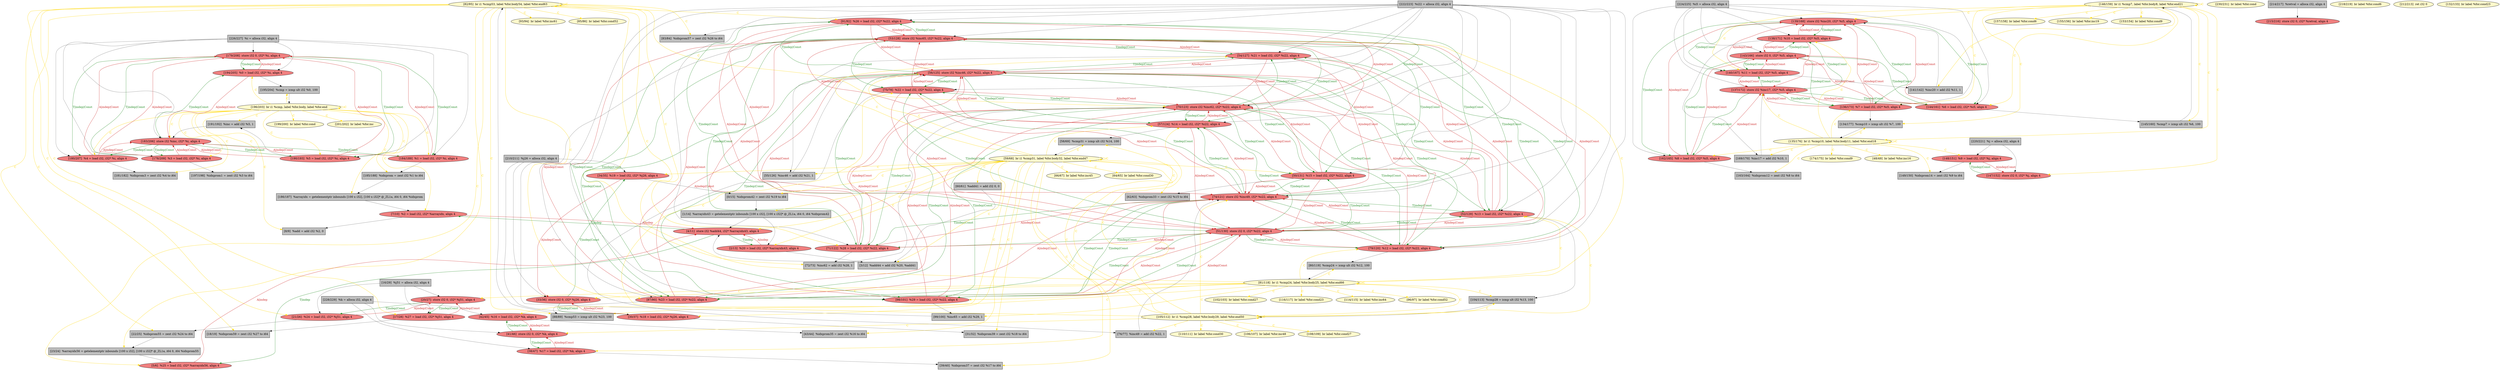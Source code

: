 
digraph G {


node227 [fillcolor=lightcoral,label="[179/208]  store i32 0, i32* %i, align 4",shape=ellipse,style=filled ]
node228 [fillcolor=lemonchiffon,label="[116/117]  br label %for.cond23",shape=ellipse,style=filled ]
node226 [fillcolor=lightcoral,label="[91/92]  %26 = load i32, i32* %i22, align 4",shape=ellipse,style=filled ]
node225 [fillcolor=lemonchiffon,label="[81/118]  br i1 %cmp24, label %for.body25, label %for.end66",shape=ellipse,style=filled ]
node223 [fillcolor=lemonchiffon,label="[196/203]  br i1 %cmp, label %for.body, label %for.end",shape=ellipse,style=filled ]
node222 [fillcolor=lightcoral,label="[87/90]  %23 = load i32, i32* %i22, align 4",shape=ellipse,style=filled ]
node221 [fillcolor=grey,label="[228/229]  %k = alloca i32, align 4",shape=rectangle,style=filled ]
node220 [fillcolor=grey,label="[226/227]  %i = alloca i32, align 4",shape=rectangle,style=filled ]
node218 [fillcolor=lemonchiffon,label="[146/159]  br i1 %cmp7, label %for.body8, label %for.end21",shape=ellipse,style=filled ]
node217 [fillcolor=grey,label="[191/192]  %inc = add i32 %5, 1",shape=rectangle,style=filled ]
node215 [fillcolor=lemonchiffon,label="[199/200]  br label %for.cond",shape=ellipse,style=filled ]
node229 [fillcolor=lemonchiffon,label="[230/231]  br label %for.cond",shape=ellipse,style=filled ]
node219 [fillcolor=lightcoral,label="[17/28]  %27 = load i32, i32* %j51, align 4",shape=ellipse,style=filled ]
node213 [fillcolor=lightcoral,label="[194/205]  %0 = load i32, i32* %i, align 4",shape=ellipse,style=filled ]
node211 [fillcolor=lightcoral,label="[143/166]  store i32 0, i32* %i5, align 4",shape=ellipse,style=filled ]
node209 [fillcolor=lightcoral,label="[79/120]  %12 = load i32, i32* %i22, align 4",shape=ellipse,style=filled ]
node208 [fillcolor=grey,label="[99/100]  %inc65 = add i32 %29, 1",shape=rectangle,style=filled ]
node206 [fillcolor=lightcoral,label="[183/206]  store i32 %inc, i32* %i, align 4",shape=ellipse,style=filled ]
node204 [fillcolor=lightcoral,label="[33/36]  store i32 0, i32* %j26, align 4",shape=ellipse,style=filled ]
node201 [fillcolor=lemonchiffon,label="[82/95]  br i1 %cmp53, label %for.body54, label %for.end63",shape=ellipse,style=filled ]
node200 [fillcolor=grey,label="[60/61]  %add41 = add i32 0, 0",shape=rectangle,style=filled ]
node198 [fillcolor=grey,label="[197/198]  %idxprom1 = zext i32 %3 to i64",shape=rectangle,style=filled ]
node197 [fillcolor=lightcoral,label="[139/168]  store i32 %inc20, i32* %i5, align 4",shape=ellipse,style=filled ]
node196 [fillcolor=lightcoral,label="[98/101]  %29 = load i32, i32* %i22, align 4",shape=ellipse,style=filled ]
node195 [fillcolor=grey,label="[186/187]  %arrayidx = getelementptr inbounds [100 x i32], [100 x i32]* @_ZL1a, i64 0, i64 %idxprom",shape=rectangle,style=filled ]
node194 [fillcolor=lightcoral,label="[7/10]  %2 = load i32, i32* %arrayidx, align 4",shape=ellipse,style=filled ]
node147 [fillcolor=lemonchiffon,label="[106/107]  br label %for.inc48",shape=ellipse,style=filled ]
node145 [fillcolor=grey,label="[149/150]  %idxprom14 = zext i32 %9 to i64",shape=rectangle,style=filled ]
node144 [fillcolor=lightcoral,label="[34/35]  %19 = load i32, i32* %j26, align 4",shape=ellipse,style=filled ]
node140 [fillcolor=lightcoral,label="[137/172]  store i32 %inc17, i32* %i5, align 4",shape=ellipse,style=filled ]
node137 [fillcolor=lemonchiffon,label="[157/158]  br label %for.cond6",shape=ellipse,style=filled ]
node135 [fillcolor=lightcoral,label="[178/209]  %3 = load i32, i32* %i, align 4",shape=ellipse,style=filled ]
node216 [fillcolor=lightcoral,label="[53/128]  store i32 %inc65, i32* %i22, align 4",shape=ellipse,style=filled ]
node163 [fillcolor=lightcoral,label="[41/46]  store i32 0, i32* %k, align 4",shape=ellipse,style=filled ]
node132 [fillcolor=lightcoral,label="[51/130]  store i32 0, i32* %i22, align 4",shape=ellipse,style=filled ]
node202 [fillcolor=grey,label="[76/77]  %inc49 = add i32 %22, 1",shape=rectangle,style=filled ]
node160 [fillcolor=lemonchiffon,label="[155/156]  br label %for.inc19",shape=ellipse,style=filled ]
node122 [fillcolor=grey,label="[104/113]  %cmp28 = icmp ult i32 %13, 100",shape=rectangle,style=filled ]
node151 [fillcolor=lightcoral,label="[42/45]  %16 = load i32, i32* %k, align 4",shape=ellipse,style=filled ]
node205 [fillcolor=grey,label="[222/223]  %i22 = alloca i32, align 4",shape=rectangle,style=filled ]
node156 [fillcolor=lemonchiffon,label="[114/115]  br label %for.inc64",shape=ellipse,style=filled ]
node207 [fillcolor=grey,label="[224/225]  %i5 = alloca i32, align 4",shape=rectangle,style=filled ]
node141 [fillcolor=lemonchiffon,label="[96/97]  br label %for.cond52",shape=ellipse,style=filled ]
node142 [fillcolor=grey,label="[169/170]  %inc17 = add i32 %10, 1",shape=rectangle,style=filled ]
node139 [fillcolor=lemonchiffon,label="[174/175]  br label %for.cond9",shape=ellipse,style=filled ]
node224 [fillcolor=grey,label="[141/142]  %inc20 = add i32 %11, 1",shape=rectangle,style=filled ]
node120 [fillcolor=lemonchiffon,label="[48/49]  br label %for.inc16",shape=ellipse,style=filled ]
node119 [fillcolor=lightcoral,label="[38/47]  %17 = load i32, i32* %k, align 4",shape=ellipse,style=filled ]
node210 [fillcolor=lemonchiffon,label="[66/67]  br label %for.inc45",shape=ellipse,style=filled ]
node121 [fillcolor=lightcoral,label="[50/131]  %15 = load i32, i32* %i22, align 4",shape=ellipse,style=filled ]
node173 [fillcolor=lightcoral,label="[5/6]  %25 = load i32, i32* %arrayidx56, align 4",shape=ellipse,style=filled ]
node231 [fillcolor=grey,label="[62/63]  %idxprom33 = zext i32 %15 to i64",shape=rectangle,style=filled ]
node138 [fillcolor=grey,label="[210/211]  %j26 = alloca i32, align 4",shape=rectangle,style=filled ]
node155 [fillcolor=grey,label="[214/217]  %retval = alloca i32, align 4",shape=rectangle,style=filled ]
node185 [fillcolor=lightcoral,label="[74/121]  store i32 %inc49, i32* %i22, align 4",shape=ellipse,style=filled ]
node133 [fillcolor=grey,label="[8/9]  %add = add i32 %2, 0",shape=rectangle,style=filled ]
node158 [fillcolor=lemonchiffon,label="[218/219]  br label %for.cond6",shape=ellipse,style=filled ]
node186 [fillcolor=lightcoral,label="[21/26]  %24 = load i32, i32* %j51, align 4",shape=ellipse,style=filled ]
node172 [fillcolor=grey,label="[181/182]  %idxprom3 = zext i32 %4 to i64",shape=rectangle,style=filled ]
node150 [fillcolor=lemonchiffon,label="[212/213]  ret i32 0",shape=ellipse,style=filled ]
node116 [fillcolor=grey,label="[0/15]  %idxprom42 = zext i32 %19 to i64",shape=rectangle,style=filled ]
node168 [fillcolor=grey,label="[145/160]  %cmp7 = icmp ult i32 %6, 100",shape=rectangle,style=filled ]
node148 [fillcolor=grey,label="[163/164]  %idxprom12 = zext i32 %8 to i64",shape=rectangle,style=filled ]
node199 [fillcolor=lemonchiffon,label="[93/94]  br label %for.inc61",shape=ellipse,style=filled ]
node162 [fillcolor=grey,label="[43/44]  %idxprom35 = zext i32 %16 to i64",shape=rectangle,style=filled ]
node143 [fillcolor=lightcoral,label="[138/171]  %10 = load i32, i32* %i5, align 4",shape=ellipse,style=filled ]
node136 [fillcolor=lightcoral,label="[71/122]  %28 = load i32, i32* %i22, align 4",shape=ellipse,style=filled ]
node184 [fillcolor=grey,label="[23/24]  %arrayidx56 = getelementptr inbounds [100 x i32], [100 x i32]* @_ZL1a, i64 0, i64 %idxprom55",shape=rectangle,style=filled ]
node191 [fillcolor=lemonchiffon,label="[64/65]  br label %for.cond30",shape=ellipse,style=filled ]
node193 [fillcolor=grey,label="[55/126]  %inc46 = add i32 %21, 1",shape=rectangle,style=filled ]
node161 [fillcolor=lemonchiffon,label="[85/86]  br label %for.cond52",shape=ellipse,style=filled ]
node230 [fillcolor=lightcoral,label="[162/165]  %8 = load i32, i32* %i5, align 4",shape=ellipse,style=filled ]
node125 [fillcolor=grey,label="[39/40]  %idxprom37 = zext i32 %17 to i64",shape=rectangle,style=filled ]
node126 [fillcolor=lemonchiffon,label="[105/112]  br i1 %cmp28, label %for.body29, label %for.end50",shape=ellipse,style=filled ]
node182 [fillcolor=lightcoral,label="[215/216]  store i32 0, i32* %retval, align 4",shape=ellipse,style=filled ]
node149 [fillcolor=lemonchiffon,label="[135/176]  br i1 %cmp10, label %for.body11, label %for.end18",shape=ellipse,style=filled ]
node131 [fillcolor=grey,label="[58/69]  %cmp31 = icmp ult i32 %14, 100",shape=rectangle,style=filled ]
node127 [fillcolor=lightcoral,label="[52/129]  %13 = load i32, i32* %i22, align 4",shape=ellipse,style=filled ]
node212 [fillcolor=grey,label="[195/204]  %cmp = icmp ult i32 %0, 100",shape=rectangle,style=filled ]
node166 [fillcolor=lightcoral,label="[144/161]  %6 = load i32, i32* %i5, align 4",shape=ellipse,style=filled ]
node192 [fillcolor=lemonchiffon,label="[153/154]  br label %for.cond9",shape=ellipse,style=filled ]
node128 [fillcolor=lemonchiffon,label="[102/103]  br label %for.cond27",shape=ellipse,style=filled ]
node167 [fillcolor=lightcoral,label="[180/207]  %4 = load i32, i32* %i, align 4",shape=ellipse,style=filled ]
node178 [fillcolor=lightcoral,label="[136/173]  %7 = load i32, i32* %i5, align 4",shape=ellipse,style=filled ]
node152 [fillcolor=grey,label="[185/188]  %idxprom = zext i32 %1 to i64",shape=rectangle,style=filled ]
node123 [fillcolor=lightcoral,label="[57/124]  %14 = load i32, i32* %i22, align 4",shape=ellipse,style=filled ]
node153 [fillcolor=lightcoral,label="[4/11]  store i32 %add44, i32* %arrayidx43, align 4",shape=ellipse,style=filled ]
node117 [fillcolor=grey,label="[16/29]  %j51 = alloca i32, align 4",shape=rectangle,style=filled ]
node154 [fillcolor=lemonchiffon,label="[201/202]  br label %for.inc",shape=ellipse,style=filled ]
node157 [fillcolor=lightcoral,label="[2/13]  %20 = load i32, i32* %arrayidx43, align 4",shape=ellipse,style=filled ]
node214 [fillcolor=lemonchiffon,label="[59/68]  br i1 %cmp31, label %for.body32, label %for.end47",shape=ellipse,style=filled ]
node159 [fillcolor=grey,label="[72/73]  %inc62 = add i32 %28, 1",shape=rectangle,style=filled ]
node146 [fillcolor=grey,label="[31/32]  %idxprom39 = zext i32 %18 to i64",shape=rectangle,style=filled ]
node129 [fillcolor=lemonchiffon,label="[132/133]  br label %for.cond23",shape=ellipse,style=filled ]
node190 [fillcolor=lemonchiffon,label="[108/109]  br label %for.cond27",shape=ellipse,style=filled ]
node164 [fillcolor=lightcoral,label="[75/78]  %22 = load i32, i32* %i22, align 4",shape=ellipse,style=filled ]
node176 [fillcolor=lightcoral,label="[190/193]  %5 = load i32, i32* %i, align 4",shape=ellipse,style=filled ]
node174 [fillcolor=lightcoral,label="[70/123]  store i32 %inc62, i32* %i22, align 4",shape=ellipse,style=filled ]
node188 [fillcolor=lightcoral,label="[184/189]  %1 = load i32, i32* %i, align 4",shape=ellipse,style=filled ]
node165 [fillcolor=grey,label="[83/84]  %idxprom57 = zext i32 %26 to i64",shape=rectangle,style=filled ]
node203 [fillcolor=grey,label="[220/221]  %j = alloca i32, align 4",shape=rectangle,style=filled ]
node169 [fillcolor=grey,label="[3/12]  %add44 = add i32 %20, %add41",shape=rectangle,style=filled ]
node130 [fillcolor=grey,label="[134/177]  %cmp10 = icmp ult i32 %7, 100",shape=rectangle,style=filled ]
node170 [fillcolor=lightcoral,label="[148/151]  %9 = load i32, i32* %j, align 4",shape=ellipse,style=filled ]
node171 [fillcolor=grey,label="[88/89]  %cmp53 = icmp ult i32 %23, 100",shape=rectangle,style=filled ]
node175 [fillcolor=grey,label="[18/19]  %idxprom59 = zext i32 %27 to i64",shape=rectangle,style=filled ]
node134 [fillcolor=lemonchiffon,label="[110/111]  br label %for.cond30",shape=ellipse,style=filled ]
node179 [fillcolor=lightcoral,label="[20/27]  store i32 0, i32* %j51, align 4",shape=ellipse,style=filled ]
node180 [fillcolor=lightcoral,label="[147/152]  store i32 0, i32* %j, align 4",shape=ellipse,style=filled ]
node181 [fillcolor=lightcoral,label="[56/125]  store i32 %inc46, i32* %i22, align 4",shape=ellipse,style=filled ]
node183 [fillcolor=lightcoral,label="[140/167]  %11 = load i32, i32* %i5, align 4",shape=ellipse,style=filled ]
node118 [fillcolor=lightcoral,label="[30/37]  %18 = load i32, i32* %j26, align 4",shape=ellipse,style=filled ]
node177 [fillcolor=grey,label="[1/14]  %arrayidx43 = getelementptr inbounds [100 x i32], [100 x i32]* @_ZL1a, i64 0, i64 %idxprom42",shape=rectangle,style=filled ]
node187 [fillcolor=lightcoral,label="[54/127]  %21 = load i32, i32* %i22, align 4",shape=ellipse,style=filled ]
node124 [fillcolor=grey,label="[80/119]  %cmp24 = icmp ult i32 %12, 100",shape=rectangle,style=filled ]
node189 [fillcolor=grey,label="[22/25]  %idxprom55 = zext i32 %24 to i64",shape=rectangle,style=filled ]

node138->node144 [style=solid,color=black,label="",penwidth=0.5,fontcolor=black ]
node149->node230 [style=solid,color=gold,label="C",penwidth=1.0,fontcolor=gold ]
node225->node201 [style=solid,color=gold,label="C",penwidth=1.0,fontcolor=gold ]
node225->node171 [style=solid,color=gold,label="C",penwidth=1.0,fontcolor=gold ]
node225->node222 [style=solid,color=gold,label="C",penwidth=1.0,fontcolor=gold ]
node149->node149 [style=solid,color=gold,label="C",penwidth=1.0,fontcolor=gold ]
node149->node139 [style=solid,color=gold,label="C",penwidth=1.0,fontcolor=gold ]
node121->node231 [style=solid,color=black,label="",penwidth=0.5,fontcolor=black ]
node149->node140 [style=solid,color=gold,label="C",penwidth=1.0,fontcolor=gold ]
node225->node126 [style=solid,color=gold,label="C",penwidth=1.0,fontcolor=gold ]
node126->node185 [style=solid,color=gold,label="C",penwidth=1.0,fontcolor=gold ]
node201->node199 [style=solid,color=gold,label="C",penwidth=1.0,fontcolor=gold ]
node201->node175 [style=solid,color=gold,label="C",penwidth=1.0,fontcolor=gold ]
node223->node217 [style=solid,color=gold,label="C",penwidth=1.0,fontcolor=gold ]
node126->node147 [style=solid,color=gold,label="C",penwidth=1.0,fontcolor=gold ]
node126->node202 [style=solid,color=gold,label="C",penwidth=1.0,fontcolor=gold ]
node201->node184 [style=solid,color=gold,label="C",penwidth=1.0,fontcolor=gold ]
node225->node209 [style=solid,color=gold,label="C",penwidth=1.0,fontcolor=gold ]
node207->node230 [style=solid,color=black,label="",penwidth=0.5,fontcolor=black ]
node201->node189 [style=solid,color=gold,label="C",penwidth=1.0,fontcolor=gold ]
node225->node179 [style=solid,color=gold,label="C",penwidth=1.0,fontcolor=gold ]
node185->node164 [style=solid,color=forestgreen,label="T|indep|Const",penwidth=1.0,fontcolor=forestgreen ]
node127->node181 [style=solid,color=firebrick3,label="A|indep|Const",penwidth=1.0,fontcolor=firebrick3 ]
node223->node198 [style=solid,color=gold,label="C",penwidth=1.0,fontcolor=gold ]
node230->node211 [style=solid,color=firebrick3,label="A|indep|Const",penwidth=1.0,fontcolor=firebrick3 ]
node225->node127 [style=solid,color=gold,label="C",penwidth=1.0,fontcolor=gold ]
node223->node135 [style=solid,color=gold,label="C",penwidth=1.0,fontcolor=gold ]
node201->node219 [style=solid,color=gold,label="C",penwidth=1.0,fontcolor=gold ]
node196->node185 [style=solid,color=firebrick3,label="A|indep|Const",penwidth=1.0,fontcolor=firebrick3 ]
node136->node159 [style=solid,color=black,label="",penwidth=0.5,fontcolor=black ]
node223->node176 [style=solid,color=gold,label="C",penwidth=1.0,fontcolor=gold ]
node225->node225 [style=solid,color=gold,label="C",penwidth=1.0,fontcolor=gold ]
node174->node121 [style=solid,color=forestgreen,label="T|indep|Const",penwidth=1.0,fontcolor=forestgreen ]
node205->node187 [style=solid,color=black,label="",penwidth=0.5,fontcolor=black ]
node143->node197 [style=solid,color=firebrick3,label="A|indep|Const",penwidth=1.0,fontcolor=firebrick3 ]
node126->node163 [style=solid,color=gold,label="C",penwidth=1.0,fontcolor=gold ]
node226->node216 [style=solid,color=firebrick3,label="A|indep|Const",penwidth=1.0,fontcolor=firebrick3 ]
node131->node214 [style=solid,color=black,label="",penwidth=0.5,fontcolor=black ]
node140->node166 [style=solid,color=forestgreen,label="T|indep|Const",penwidth=1.0,fontcolor=forestgreen ]
node157->node169 [style=solid,color=black,label="",penwidth=0.5,fontcolor=black ]
node135->node206 [style=solid,color=firebrick3,label="A|indep|Const",penwidth=1.0,fontcolor=firebrick3 ]
node224->node197 [style=solid,color=black,label="",penwidth=0.5,fontcolor=black ]
node149->node143 [style=solid,color=gold,label="C",penwidth=1.0,fontcolor=gold ]
node187->node174 [style=solid,color=firebrick3,label="A|indep|Const",penwidth=1.0,fontcolor=firebrick3 ]
node116->node177 [style=solid,color=black,label="",penwidth=0.5,fontcolor=black ]
node166->node211 [style=solid,color=firebrick3,label="A|indep|Const",penwidth=1.0,fontcolor=firebrick3 ]
node220->node206 [style=solid,color=black,label="",penwidth=0.5,fontcolor=black ]
node132->node226 [style=solid,color=forestgreen,label="T|indep|Const",penwidth=1.0,fontcolor=forestgreen ]
node153->node157 [style=solid,color=forestgreen,label="T|indep",penwidth=1.0,fontcolor=forestgreen ]
node203->node180 [style=solid,color=black,label="",penwidth=0.5,fontcolor=black ]
node227->node213 [style=solid,color=forestgreen,label="T|indep|Const",penwidth=1.0,fontcolor=forestgreen ]
node205->node121 [style=solid,color=black,label="",penwidth=0.5,fontcolor=black ]
node220->node135 [style=solid,color=black,label="",penwidth=0.5,fontcolor=black ]
node132->node209 [style=solid,color=forestgreen,label="T|indep|Const",penwidth=1.0,fontcolor=forestgreen ]
node138->node204 [style=solid,color=black,label="",penwidth=0.5,fontcolor=black ]
node123->node131 [style=solid,color=black,label="",penwidth=0.5,fontcolor=black ]
node216->node127 [style=solid,color=forestgreen,label="T|indep|Const",penwidth=1.0,fontcolor=forestgreen ]
node181->node127 [style=solid,color=forestgreen,label="T|indep|Const",penwidth=1.0,fontcolor=forestgreen ]
node149->node148 [style=solid,color=gold,label="C",penwidth=1.0,fontcolor=gold ]
node171->node201 [style=solid,color=black,label="",penwidth=0.5,fontcolor=black ]
node214->node231 [style=solid,color=gold,label="C",penwidth=1.0,fontcolor=gold ]
node176->node227 [style=solid,color=firebrick3,label="A|indep|Const",penwidth=1.0,fontcolor=firebrick3 ]
node227->node135 [style=solid,color=forestgreen,label="T|indep|Const",penwidth=1.0,fontcolor=forestgreen ]
node143->node142 [style=solid,color=black,label="",penwidth=0.5,fontcolor=black ]
node185->node222 [style=solid,color=forestgreen,label="T|indep|Const",penwidth=1.0,fontcolor=forestgreen ]
node202->node185 [style=solid,color=black,label="",penwidth=0.5,fontcolor=black ]
node205->node164 [style=solid,color=black,label="",penwidth=0.5,fontcolor=black ]
node230->node148 [style=solid,color=black,label="",penwidth=0.5,fontcolor=black ]
node185->node226 [style=solid,color=forestgreen,label="T|indep|Const",penwidth=1.0,fontcolor=forestgreen ]
node142->node140 [style=solid,color=black,label="",penwidth=0.5,fontcolor=black ]
node206->node176 [style=solid,color=forestgreen,label="T|indep|Const",penwidth=1.0,fontcolor=forestgreen ]
node220->node167 [style=solid,color=black,label="",penwidth=0.5,fontcolor=black ]
node127->node174 [style=solid,color=firebrick3,label="A|indep|Const",penwidth=1.0,fontcolor=firebrick3 ]
node211->node143 [style=solid,color=forestgreen,label="T|indep|Const",penwidth=1.0,fontcolor=forestgreen ]
node201->node222 [style=solid,color=gold,label="C",penwidth=1.0,fontcolor=gold ]
node164->node181 [style=solid,color=firebrick3,label="A|indep|Const",penwidth=1.0,fontcolor=firebrick3 ]
node197->node143 [style=solid,color=forestgreen,label="T|indep|Const",penwidth=1.0,fontcolor=forestgreen ]
node205->node216 [style=solid,color=black,label="",penwidth=0.5,fontcolor=black ]
node223->node172 [style=solid,color=gold,label="C",penwidth=1.0,fontcolor=gold ]
node214->node131 [style=solid,color=gold,label="C",penwidth=1.0,fontcolor=gold ]
node140->node143 [style=solid,color=forestgreen,label="T|indep|Const",penwidth=1.0,fontcolor=forestgreen ]
node159->node174 [style=solid,color=black,label="",penwidth=0.5,fontcolor=black ]
node177->node157 [style=solid,color=black,label="",penwidth=0.5,fontcolor=black ]
node223->node188 [style=solid,color=gold,label="C",penwidth=1.0,fontcolor=gold ]
node117->node179 [style=solid,color=black,label="",penwidth=0.5,fontcolor=black ]
node181->node226 [style=solid,color=forestgreen,label="T|indep|Const",penwidth=1.0,fontcolor=forestgreen ]
node201->node171 [style=solid,color=gold,label="C",penwidth=1.0,fontcolor=gold ]
node205->node127 [style=solid,color=black,label="",penwidth=0.5,fontcolor=black ]
node151->node162 [style=solid,color=black,label="",penwidth=0.5,fontcolor=black ]
node214->node116 [style=solid,color=gold,label="C",penwidth=1.0,fontcolor=gold ]
node225->node124 [style=solid,color=gold,label="C",penwidth=1.0,fontcolor=gold ]
node223->node206 [style=solid,color=gold,label="C",penwidth=1.0,fontcolor=gold ]
node209->node124 [style=solid,color=black,label="",penwidth=0.5,fontcolor=black ]
node216->node164 [style=solid,color=forestgreen,label="T|indep|Const",penwidth=1.0,fontcolor=forestgreen ]
node216->node196 [style=solid,color=forestgreen,label="T|indep|Const",penwidth=1.0,fontcolor=forestgreen ]
node225->node216 [style=solid,color=gold,label="C",penwidth=1.0,fontcolor=gold ]
node201->node165 [style=solid,color=gold,label="C",penwidth=1.0,fontcolor=gold ]
node163->node151 [style=solid,color=forestgreen,label="T|indep|Const",penwidth=1.0,fontcolor=forestgreen ]
node149->node142 [style=solid,color=gold,label="C",penwidth=1.0,fontcolor=gold ]
node183->node224 [style=solid,color=black,label="",penwidth=0.5,fontcolor=black ]
node214->node200 [style=solid,color=gold,label="C",penwidth=1.0,fontcolor=gold ]
node225->node122 [style=solid,color=gold,label="C",penwidth=1.0,fontcolor=gold ]
node201->node136 [style=solid,color=gold,label="C",penwidth=1.0,fontcolor=gold ]
node227->node167 [style=solid,color=forestgreen,label="T|indep|Const",penwidth=1.0,fontcolor=forestgreen ]
node225->node208 [style=solid,color=gold,label="C",penwidth=1.0,fontcolor=gold ]
node136->node174 [style=solid,color=firebrick3,label="A|indep|Const",penwidth=1.0,fontcolor=firebrick3 ]
node136->node216 [style=solid,color=firebrick3,label="A|indep|Const",penwidth=1.0,fontcolor=firebrick3 ]
node205->node185 [style=solid,color=black,label="",penwidth=0.5,fontcolor=black ]
node174->node209 [style=solid,color=forestgreen,label="T|indep|Const",penwidth=1.0,fontcolor=forestgreen ]
node132->node136 [style=solid,color=forestgreen,label="T|indep|Const",penwidth=1.0,fontcolor=forestgreen ]
node197->node178 [style=solid,color=forestgreen,label="T|indep|Const",penwidth=1.0,fontcolor=forestgreen ]
node209->node132 [style=solid,color=firebrick3,label="A|indep|Const",penwidth=1.0,fontcolor=firebrick3 ]
node218->node197 [style=solid,color=gold,label="C",penwidth=1.0,fontcolor=gold ]
node123->node185 [style=solid,color=firebrick3,label="A|indep|Const",penwidth=1.0,fontcolor=firebrick3 ]
node196->node216 [style=solid,color=firebrick3,label="A|indep|Const",penwidth=1.0,fontcolor=firebrick3 ]
node140->node183 [style=solid,color=forestgreen,label="T|indep|Const",penwidth=1.0,fontcolor=forestgreen ]
node218->node183 [style=solid,color=gold,label="C",penwidth=1.0,fontcolor=gold ]
node216->node222 [style=solid,color=forestgreen,label="T|indep|Const",penwidth=1.0,fontcolor=forestgreen ]
node130->node149 [style=solid,color=black,label="",penwidth=0.5,fontcolor=black ]
node178->node197 [style=solid,color=firebrick3,label="A|indep|Const",penwidth=1.0,fontcolor=firebrick3 ]
node185->node121 [style=solid,color=forestgreen,label="T|indep|Const",penwidth=1.0,fontcolor=forestgreen ]
node118->node146 [style=solid,color=black,label="",penwidth=0.5,fontcolor=black ]
node216->node136 [style=solid,color=forestgreen,label="T|indep|Const",penwidth=1.0,fontcolor=forestgreen ]
node218->node224 [style=solid,color=gold,label="C",penwidth=1.0,fontcolor=gold ]
node166->node140 [style=solid,color=firebrick3,label="A|indep|Const",penwidth=1.0,fontcolor=firebrick3 ]
node126->node214 [style=solid,color=gold,label="C",penwidth=1.0,fontcolor=gold ]
node201->node173 [style=solid,color=gold,label="C",penwidth=1.0,fontcolor=gold ]
node220->node176 [style=solid,color=black,label="",penwidth=0.5,fontcolor=black ]
node206->node167 [style=solid,color=forestgreen,label="T|indep|Const",penwidth=1.0,fontcolor=forestgreen ]
node225->node128 [style=solid,color=gold,label="C",penwidth=1.0,fontcolor=gold ]
node181->node164 [style=solid,color=forestgreen,label="T|indep|Const",penwidth=1.0,fontcolor=forestgreen ]
node178->node211 [style=solid,color=firebrick3,label="A|indep|Const",penwidth=1.0,fontcolor=firebrick3 ]
node164->node202 [style=solid,color=black,label="",penwidth=0.5,fontcolor=black ]
node178->node140 [style=solid,color=firebrick3,label="A|indep|Const",penwidth=1.0,fontcolor=firebrick3 ]
node196->node132 [style=solid,color=firebrick3,label="A|indep|Const",penwidth=1.0,fontcolor=firebrick3 ]
node177->node153 [style=solid,color=black,label="",penwidth=0.5,fontcolor=black ]
node214->node119 [style=solid,color=gold,label="C",penwidth=1.0,fontcolor=gold ]
node152->node195 [style=solid,color=black,label="",penwidth=0.5,fontcolor=black ]
node214->node146 [style=solid,color=gold,label="C",penwidth=1.0,fontcolor=gold ]
node185->node136 [style=solid,color=forestgreen,label="T|indep|Const",penwidth=1.0,fontcolor=forestgreen ]
node208->node216 [style=solid,color=black,label="",penwidth=0.5,fontcolor=black ]
node132->node222 [style=solid,color=forestgreen,label="T|indep|Const",penwidth=1.0,fontcolor=forestgreen ]
node223->node223 [style=solid,color=gold,label="C",penwidth=1.0,fontcolor=gold ]
node197->node230 [style=solid,color=forestgreen,label="T|indep|Const",penwidth=1.0,fontcolor=forestgreen ]
node216->node209 [style=solid,color=forestgreen,label="T|indep|Const",penwidth=1.0,fontcolor=forestgreen ]
node126->node134 [style=solid,color=gold,label="C",penwidth=1.0,fontcolor=gold ]
node203->node170 [style=solid,color=black,label="",penwidth=0.5,fontcolor=black ]
node124->node225 [style=solid,color=black,label="",penwidth=0.5,fontcolor=black ]
node206->node213 [style=solid,color=forestgreen,label="T|indep|Const",penwidth=1.0,fontcolor=forestgreen ]
node132->node127 [style=solid,color=forestgreen,label="T|indep|Const",penwidth=1.0,fontcolor=forestgreen ]
node214->node169 [style=solid,color=gold,label="C",penwidth=1.0,fontcolor=gold ]
node127->node216 [style=solid,color=firebrick3,label="A|indep|Const",penwidth=1.0,fontcolor=firebrick3 ]
node181->node196 [style=solid,color=forestgreen,label="T|indep|Const",penwidth=1.0,fontcolor=forestgreen ]
node201->node226 [style=solid,color=gold,label="C",penwidth=1.0,fontcolor=gold ]
node181->node187 [style=solid,color=forestgreen,label="T|indep|Const",penwidth=1.0,fontcolor=forestgreen ]
node126->node190 [style=solid,color=gold,label="C",penwidth=1.0,fontcolor=gold ]
node211->node178 [style=solid,color=forestgreen,label="T|indep|Const",penwidth=1.0,fontcolor=forestgreen ]
node214->node118 [style=solid,color=gold,label="C",penwidth=1.0,fontcolor=gold ]
node181->node222 [style=solid,color=forestgreen,label="T|indep|Const",penwidth=1.0,fontcolor=forestgreen ]
node179->node186 [style=solid,color=forestgreen,label="T|indep|Const",penwidth=1.0,fontcolor=forestgreen ]
node218->node178 [style=solid,color=gold,label="C",penwidth=1.0,fontcolor=gold ]
node222->node185 [style=solid,color=firebrick3,label="A|indep|Const",penwidth=1.0,fontcolor=firebrick3 ]
node126->node123 [style=solid,color=gold,label="C",penwidth=1.0,fontcolor=gold ]
node223->node194 [style=solid,color=gold,label="C",penwidth=1.0,fontcolor=gold ]
node223->node154 [style=solid,color=gold,label="C",penwidth=1.0,fontcolor=gold ]
node214->node210 [style=solid,color=gold,label="C",penwidth=1.0,fontcolor=gold ]
node184->node173 [style=solid,color=black,label="",penwidth=0.5,fontcolor=black ]
node140->node178 [style=solid,color=forestgreen,label="T|indep|Const",penwidth=1.0,fontcolor=forestgreen ]
node189->node184 [style=solid,color=black,label="",penwidth=0.5,fontcolor=black ]
node132->node196 [style=solid,color=forestgreen,label="T|indep|Const",penwidth=1.0,fontcolor=forestgreen ]
node214->node187 [style=solid,color=gold,label="C",penwidth=1.0,fontcolor=gold ]
node214->node121 [style=solid,color=gold,label="C",penwidth=1.0,fontcolor=gold ]
node226->node181 [style=solid,color=firebrick3,label="A|indep|Const",penwidth=1.0,fontcolor=firebrick3 ]
node188->node227 [style=solid,color=firebrick3,label="A|indep|Const",penwidth=1.0,fontcolor=firebrick3 ]
node170->node180 [style=solid,color=firebrick3,label="A|indep|Const",penwidth=1.0,fontcolor=firebrick3 ]
node214->node162 [style=solid,color=gold,label="C",penwidth=1.0,fontcolor=gold ]
node174->node196 [style=solid,color=forestgreen,label="T|indep|Const",penwidth=1.0,fontcolor=forestgreen ]
node206->node188 [style=solid,color=forestgreen,label="T|indep|Const",penwidth=1.0,fontcolor=forestgreen ]
node121->node181 [style=solid,color=firebrick3,label="A|indep|Const",penwidth=1.0,fontcolor=firebrick3 ]
node167->node206 [style=solid,color=firebrick3,label="A|indep|Const",penwidth=1.0,fontcolor=firebrick3 ]
node117->node186 [style=solid,color=black,label="",penwidth=0.5,fontcolor=black ]
node201->node161 [style=solid,color=gold,label="C",penwidth=1.0,fontcolor=gold ]
node197->node183 [style=solid,color=forestgreen,label="T|indep|Const",penwidth=1.0,fontcolor=forestgreen ]
node218->node168 [style=solid,color=gold,label="C",penwidth=1.0,fontcolor=gold ]
node136->node132 [style=solid,color=firebrick3,label="A|indep|Const",penwidth=1.0,fontcolor=firebrick3 ]
node164->node132 [style=solid,color=firebrick3,label="A|indep|Const",penwidth=1.0,fontcolor=firebrick3 ]
node118->node204 [style=solid,color=firebrick3,label="A|indep|Const",penwidth=1.0,fontcolor=firebrick3 ]
node230->node197 [style=solid,color=firebrick3,label="A|indep|Const",penwidth=1.0,fontcolor=firebrick3 ]
node166->node168 [style=solid,color=black,label="",penwidth=0.5,fontcolor=black ]
node195->node194 [style=solid,color=black,label="",penwidth=0.5,fontcolor=black ]
node132->node164 [style=solid,color=forestgreen,label="T|indep|Const",penwidth=1.0,fontcolor=forestgreen ]
node126->node131 [style=solid,color=gold,label="C",penwidth=1.0,fontcolor=gold ]
node211->node166 [style=solid,color=forestgreen,label="T|indep|Const",penwidth=1.0,fontcolor=forestgreen ]
node183->node197 [style=solid,color=firebrick3,label="A|indep|Const",penwidth=1.0,fontcolor=firebrick3 ]
node209->node216 [style=solid,color=firebrick3,label="A|indep|Const",penwidth=1.0,fontcolor=firebrick3 ]
node187->node132 [style=solid,color=firebrick3,label="A|indep|Const",penwidth=1.0,fontcolor=firebrick3 ]
node200->node169 [style=solid,color=black,label="",penwidth=0.5,fontcolor=black ]
node185->node209 [style=solid,color=forestgreen,label="T|indep|Const",penwidth=1.0,fontcolor=forestgreen ]
node167->node227 [style=solid,color=firebrick3,label="A|indep|Const",penwidth=1.0,fontcolor=firebrick3 ]
node214->node151 [style=solid,color=gold,label="C",penwidth=1.0,fontcolor=gold ]
node222->node171 [style=solid,color=black,label="",penwidth=0.5,fontcolor=black ]
node214->node193 [style=solid,color=gold,label="C",penwidth=1.0,fontcolor=gold ]
node173->node153 [style=solid,color=firebrick3,label="A|indep",penwidth=1.0,fontcolor=firebrick3 ]
node169->node153 [style=solid,color=black,label="",penwidth=0.5,fontcolor=black ]
node127->node132 [style=solid,color=firebrick3,label="A|indep|Const",penwidth=1.0,fontcolor=firebrick3 ]
node222->node132 [style=solid,color=firebrick3,label="A|indep|Const",penwidth=1.0,fontcolor=firebrick3 ]
node201->node186 [style=solid,color=gold,label="C",penwidth=1.0,fontcolor=gold ]
node135->node227 [style=solid,color=firebrick3,label="A|indep|Const",penwidth=1.0,fontcolor=firebrick3 ]
node126->node127 [style=solid,color=gold,label="C",penwidth=1.0,fontcolor=gold ]
node209->node181 [style=solid,color=firebrick3,label="A|indep|Const",penwidth=1.0,fontcolor=firebrick3 ]
node209->node174 [style=solid,color=firebrick3,label="A|indep|Const",penwidth=1.0,fontcolor=firebrick3 ]
node214->node157 [style=solid,color=gold,label="C",penwidth=1.0,fontcolor=gold ]
node122->node126 [style=solid,color=black,label="",penwidth=0.5,fontcolor=black ]
node225->node204 [style=solid,color=gold,label="C",penwidth=1.0,fontcolor=gold ]
node225->node156 [style=solid,color=gold,label="C",penwidth=1.0,fontcolor=gold ]
node205->node136 [style=solid,color=black,label="",penwidth=0.5,fontcolor=black ]
node186->node179 [style=solid,color=firebrick3,label="A|indep|Const",penwidth=1.0,fontcolor=firebrick3 ]
node197->node166 [style=solid,color=forestgreen,label="T|indep|Const",penwidth=1.0,fontcolor=forestgreen ]
node123->node174 [style=solid,color=firebrick3,label="A|indep|Const",penwidth=1.0,fontcolor=firebrick3 ]
node126->node122 [style=solid,color=gold,label="C",penwidth=1.0,fontcolor=gold ]
node213->node206 [style=solid,color=firebrick3,label="A|indep|Const",penwidth=1.0,fontcolor=firebrick3 ]
node174->node127 [style=solid,color=forestgreen,label="T|indep|Const",penwidth=1.0,fontcolor=forestgreen ]
node149->node130 [style=solid,color=gold,label="C",penwidth=1.0,fontcolor=gold ]
node187->node185 [style=solid,color=firebrick3,label="A|indep|Const",penwidth=1.0,fontcolor=firebrick3 ]
node218->node149 [style=solid,color=gold,label="C",penwidth=1.0,fontcolor=gold ]
node209->node185 [style=solid,color=firebrick3,label="A|indep|Const",penwidth=1.0,fontcolor=firebrick3 ]
node214->node144 [style=solid,color=gold,label="C",penwidth=1.0,fontcolor=gold ]
node155->node182 [style=solid,color=black,label="",penwidth=0.5,fontcolor=black ]
node153->node194 [style=solid,color=forestgreen,label="T|indep",penwidth=1.0,fontcolor=forestgreen ]
node207->node183 [style=solid,color=black,label="",penwidth=0.5,fontcolor=black ]
node153->node173 [style=solid,color=forestgreen,label="T|indep",penwidth=1.0,fontcolor=forestgreen ]
node194->node133 [style=solid,color=black,label="",penwidth=0.5,fontcolor=black ]
node168->node218 [style=solid,color=black,label="",penwidth=0.5,fontcolor=black ]
node187->node181 [style=solid,color=firebrick3,label="A|indep|Const",penwidth=1.0,fontcolor=firebrick3 ]
node226->node132 [style=solid,color=firebrick3,label="A|indep|Const",penwidth=1.0,fontcolor=firebrick3 ]
node174->node136 [style=solid,color=forestgreen,label="T|indep|Const",penwidth=1.0,fontcolor=forestgreen ]
node225->node228 [style=solid,color=gold,label="C",penwidth=1.0,fontcolor=gold ]
node135->node198 [style=solid,color=black,label="",penwidth=0.5,fontcolor=black ]
node226->node174 [style=solid,color=firebrick3,label="A|indep|Const",penwidth=1.0,fontcolor=firebrick3 ]
node218->node180 [style=solid,color=gold,label="C",penwidth=1.0,fontcolor=gold ]
node121->node174 [style=solid,color=firebrick3,label="A|indep|Const",penwidth=1.0,fontcolor=firebrick3 ]
node214->node153 [style=solid,color=gold,label="C",penwidth=1.0,fontcolor=gold ]
node132->node187 [style=solid,color=forestgreen,label="T|indep|Const",penwidth=1.0,fontcolor=forestgreen ]
node205->node132 [style=solid,color=black,label="",penwidth=0.5,fontcolor=black ]
node123->node132 [style=solid,color=firebrick3,label="A|indep|Const",penwidth=1.0,fontcolor=firebrick3 ]
node223->node133 [style=solid,color=gold,label="C",penwidth=1.0,fontcolor=gold ]
node201->node174 [style=solid,color=gold,label="C",penwidth=1.0,fontcolor=gold ]
node126->node126 [style=solid,color=gold,label="C",penwidth=1.0,fontcolor=gold ]
node216->node123 [style=solid,color=forestgreen,label="T|indep|Const",penwidth=1.0,fontcolor=forestgreen ]
node217->node206 [style=solid,color=black,label="",penwidth=0.5,fontcolor=black ]
node144->node116 [style=solid,color=black,label="",penwidth=0.5,fontcolor=black ]
node187->node193 [style=solid,color=black,label="",penwidth=0.5,fontcolor=black ]
node207->node143 [style=solid,color=black,label="",penwidth=0.5,fontcolor=black ]
node201->node159 [style=solid,color=gold,label="C",penwidth=1.0,fontcolor=gold ]
node174->node222 [style=solid,color=forestgreen,label="T|indep|Const",penwidth=1.0,fontcolor=forestgreen ]
node222->node216 [style=solid,color=firebrick3,label="A|indep|Const",penwidth=1.0,fontcolor=firebrick3 ]
node121->node132 [style=solid,color=firebrick3,label="A|indep|Const",penwidth=1.0,fontcolor=firebrick3 ]
node205->node209 [style=solid,color=black,label="",penwidth=0.5,fontcolor=black ]
node220->node188 [style=solid,color=black,label="",penwidth=0.5,fontcolor=black ]
node220->node213 [style=solid,color=black,label="",penwidth=0.5,fontcolor=black ]
node167->node172 [style=solid,color=black,label="",penwidth=0.5,fontcolor=black ]
node205->node196 [style=solid,color=black,label="",penwidth=0.5,fontcolor=black ]
node220->node227 [style=solid,color=black,label="",penwidth=0.5,fontcolor=black ]
node212->node223 [style=solid,color=black,label="",penwidth=0.5,fontcolor=black ]
node223->node212 [style=solid,color=gold,label="C",penwidth=1.0,fontcolor=gold ]
node149->node145 [style=solid,color=gold,label="C",penwidth=1.0,fontcolor=gold ]
node143->node140 [style=solid,color=firebrick3,label="A|indep|Const",penwidth=1.0,fontcolor=firebrick3 ]
node205->node181 [style=solid,color=black,label="",penwidth=0.5,fontcolor=black ]
node157->node153 [style=solid,color=firebrick3,label="A|indep",penwidth=1.0,fontcolor=firebrick3 ]
node218->node130 [style=solid,color=gold,label="C",penwidth=1.0,fontcolor=gold ]
node223->node215 [style=solid,color=gold,label="C",penwidth=1.0,fontcolor=gold ]
node196->node174 [style=solid,color=firebrick3,label="A|indep|Const",penwidth=1.0,fontcolor=firebrick3 ]
node205->node174 [style=solid,color=black,label="",penwidth=0.5,fontcolor=black ]
node207->node166 [style=solid,color=black,label="",penwidth=0.5,fontcolor=black ]
node196->node208 [style=solid,color=black,label="",penwidth=0.5,fontcolor=black ]
node181->node121 [style=solid,color=forestgreen,label="T|indep|Const",penwidth=1.0,fontcolor=forestgreen ]
node201->node201 [style=solid,color=gold,label="C",penwidth=1.0,fontcolor=gold ]
node221->node119 [style=solid,color=black,label="",penwidth=0.5,fontcolor=black ]
node218->node166 [style=solid,color=gold,label="C",penwidth=1.0,fontcolor=gold ]
node149->node120 [style=solid,color=gold,label="C",penwidth=1.0,fontcolor=gold ]
node132->node121 [style=solid,color=forestgreen,label="T|indep|Const",penwidth=1.0,fontcolor=forestgreen ]
node164->node185 [style=solid,color=firebrick3,label="A|indep|Const",penwidth=1.0,fontcolor=firebrick3 ]
node205->node123 [style=solid,color=black,label="",penwidth=0.5,fontcolor=black ]
node149->node178 [style=solid,color=gold,label="C",penwidth=1.0,fontcolor=gold ]
node226->node185 [style=solid,color=firebrick3,label="A|indep|Const",penwidth=1.0,fontcolor=firebrick3 ]
node225->node141 [style=solid,color=gold,label="C",penwidth=1.0,fontcolor=gold ]
node211->node230 [style=solid,color=forestgreen,label="T|indep|Const",penwidth=1.0,fontcolor=forestgreen ]
node127->node122 [style=solid,color=black,label="",penwidth=0.5,fontcolor=black ]
node186->node189 [style=solid,color=black,label="",penwidth=0.5,fontcolor=black ]
node138->node118 [style=solid,color=black,label="",penwidth=0.5,fontcolor=black ]
node223->node152 [style=solid,color=gold,label="C",penwidth=1.0,fontcolor=gold ]
node207->node178 [style=solid,color=black,label="",penwidth=0.5,fontcolor=black ]
node149->node170 [style=solid,color=gold,label="C",penwidth=1.0,fontcolor=gold ]
node214->node214 [style=solid,color=gold,label="C",penwidth=1.0,fontcolor=gold ]
node188->node152 [style=solid,color=black,label="",penwidth=0.5,fontcolor=black ]
node205->node226 [style=solid,color=black,label="",penwidth=0.5,fontcolor=black ]
node211->node183 [style=solid,color=forestgreen,label="T|indep|Const",penwidth=1.0,fontcolor=forestgreen ]
node178->node130 [style=solid,color=black,label="",penwidth=0.5,fontcolor=black ]
node221->node151 [style=solid,color=black,label="",penwidth=0.5,fontcolor=black ]
node205->node222 [style=solid,color=black,label="",penwidth=0.5,fontcolor=black ]
node185->node196 [style=solid,color=forestgreen,label="T|indep|Const",penwidth=1.0,fontcolor=forestgreen ]
node204->node144 [style=solid,color=forestgreen,label="T|indep|Const",penwidth=1.0,fontcolor=forestgreen ]
node221->node163 [style=solid,color=black,label="",penwidth=0.5,fontcolor=black ]
node216->node187 [style=solid,color=forestgreen,label="T|indep|Const",penwidth=1.0,fontcolor=forestgreen ]
node151->node163 [style=solid,color=firebrick3,label="A|indep|Const",penwidth=1.0,fontcolor=firebrick3 ]
node207->node211 [style=solid,color=black,label="",penwidth=0.5,fontcolor=black ]
node117->node219 [style=solid,color=black,label="",penwidth=0.5,fontcolor=black ]
node218->node192 [style=solid,color=gold,label="C",penwidth=1.0,fontcolor=gold ]
node123->node216 [style=solid,color=firebrick3,label="A|indep|Const",penwidth=1.0,fontcolor=firebrick3 ]
node185->node127 [style=solid,color=forestgreen,label="T|indep|Const",penwidth=1.0,fontcolor=forestgreen ]
node144->node204 [style=solid,color=firebrick3,label="A|indep|Const",penwidth=1.0,fontcolor=firebrick3 ]
node127->node185 [style=solid,color=firebrick3,label="A|indep|Const",penwidth=1.0,fontcolor=firebrick3 ]
node223->node213 [style=solid,color=gold,label="C",penwidth=1.0,fontcolor=gold ]
node225->node196 [style=solid,color=gold,label="C",penwidth=1.0,fontcolor=gold ]
node219->node175 [style=solid,color=black,label="",penwidth=0.5,fontcolor=black ]
node176->node217 [style=solid,color=black,label="",penwidth=0.5,fontcolor=black ]
node226->node165 [style=solid,color=black,label="",penwidth=0.5,fontcolor=black ]
node188->node206 [style=solid,color=firebrick3,label="A|indep|Const",penwidth=1.0,fontcolor=firebrick3 ]
node170->node145 [style=solid,color=black,label="",penwidth=0.5,fontcolor=black ]
node119->node125 [style=solid,color=black,label="",penwidth=0.5,fontcolor=black ]
node119->node163 [style=solid,color=firebrick3,label="A|indep|Const",penwidth=1.0,fontcolor=firebrick3 ]
node163->node119 [style=solid,color=forestgreen,label="T|indep|Const",penwidth=1.0,fontcolor=forestgreen ]
node132->node123 [style=solid,color=forestgreen,label="T|indep|Const",penwidth=1.0,fontcolor=forestgreen ]
node181->node209 [style=solid,color=forestgreen,label="T|indep|Const",penwidth=1.0,fontcolor=forestgreen ]
node214->node177 [style=solid,color=gold,label="C",penwidth=1.0,fontcolor=gold ]
node213->node227 [style=solid,color=firebrick3,label="A|indep|Const",penwidth=1.0,fontcolor=firebrick3 ]
node140->node230 [style=solid,color=forestgreen,label="T|indep|Const",penwidth=1.0,fontcolor=forestgreen ]
node230->node140 [style=solid,color=firebrick3,label="A|indep|Const",penwidth=1.0,fontcolor=firebrick3 ]
node176->node206 [style=solid,color=firebrick3,label="A|indep|Const",penwidth=1.0,fontcolor=firebrick3 ]
node166->node197 [style=solid,color=firebrick3,label="A|indep|Const",penwidth=1.0,fontcolor=firebrick3 ]
node143->node211 [style=solid,color=firebrick3,label="A|indep|Const",penwidth=1.0,fontcolor=firebrick3 ]
node183->node140 [style=solid,color=firebrick3,label="A|indep|Const",penwidth=1.0,fontcolor=firebrick3 ]
node214->node125 [style=solid,color=gold,label="C",penwidth=1.0,fontcolor=gold ]
node180->node170 [style=solid,color=forestgreen,label="T|indep|Const",penwidth=1.0,fontcolor=forestgreen ]
node206->node135 [style=solid,color=forestgreen,label="T|indep|Const",penwidth=1.0,fontcolor=forestgreen ]
node218->node160 [style=solid,color=gold,label="C",penwidth=1.0,fontcolor=gold ]
node207->node197 [style=solid,color=black,label="",penwidth=0.5,fontcolor=black ]
node207->node140 [style=solid,color=black,label="",penwidth=0.5,fontcolor=black ]
node123->node181 [style=solid,color=firebrick3,label="A|indep|Const",penwidth=1.0,fontcolor=firebrick3 ]
node181->node123 [style=solid,color=forestgreen,label="T|indep|Const",penwidth=1.0,fontcolor=forestgreen ]
node174->node123 [style=solid,color=forestgreen,label="T|indep|Const",penwidth=1.0,fontcolor=forestgreen ]
node193->node181 [style=solid,color=black,label="",penwidth=0.5,fontcolor=black ]
node227->node176 [style=solid,color=forestgreen,label="T|indep|Const",penwidth=1.0,fontcolor=forestgreen ]
node126->node164 [style=solid,color=gold,label="C",penwidth=1.0,fontcolor=gold ]
node213->node212 [style=solid,color=black,label="",penwidth=0.5,fontcolor=black ]
node185->node123 [style=solid,color=forestgreen,label="T|indep|Const",penwidth=1.0,fontcolor=forestgreen ]
node204->node118 [style=solid,color=forestgreen,label="T|indep|Const",penwidth=1.0,fontcolor=forestgreen ]
node214->node191 [style=solid,color=gold,label="C",penwidth=1.0,fontcolor=gold ]
node218->node137 [style=solid,color=gold,label="C",penwidth=1.0,fontcolor=gold ]
node218->node218 [style=solid,color=gold,label="C",penwidth=1.0,fontcolor=gold ]
node174->node226 [style=solid,color=forestgreen,label="T|indep|Const",penwidth=1.0,fontcolor=forestgreen ]
node121->node185 [style=solid,color=firebrick3,label="A|indep|Const",penwidth=1.0,fontcolor=firebrick3 ]
node121->node216 [style=solid,color=firebrick3,label="A|indep|Const",penwidth=1.0,fontcolor=firebrick3 ]
node223->node167 [style=solid,color=gold,label="C",penwidth=1.0,fontcolor=gold ]
node216->node121 [style=solid,color=forestgreen,label="T|indep|Const",penwidth=1.0,fontcolor=forestgreen ]
node183->node211 [style=solid,color=firebrick3,label="A|indep|Const",penwidth=1.0,fontcolor=firebrick3 ]
node181->node136 [style=solid,color=forestgreen,label="T|indep|Const",penwidth=1.0,fontcolor=forestgreen ]
node214->node123 [style=solid,color=gold,label="C",penwidth=1.0,fontcolor=gold ]
node136->node181 [style=solid,color=firebrick3,label="A|indep|Const",penwidth=1.0,fontcolor=firebrick3 ]
node174->node187 [style=solid,color=forestgreen,label="T|indep|Const",penwidth=1.0,fontcolor=forestgreen ]
node187->node216 [style=solid,color=firebrick3,label="A|indep|Const",penwidth=1.0,fontcolor=firebrick3 ]
node214->node181 [style=solid,color=gold,label="C",penwidth=1.0,fontcolor=gold ]
node216->node226 [style=solid,color=forestgreen,label="T|indep|Const",penwidth=1.0,fontcolor=forestgreen ]
node222->node181 [style=solid,color=firebrick3,label="A|indep|Const",penwidth=1.0,fontcolor=firebrick3 ]
node185->node187 [style=solid,color=forestgreen,label="T|indep|Const",penwidth=1.0,fontcolor=forestgreen ]
node227->node188 [style=solid,color=forestgreen,label="T|indep|Const",penwidth=1.0,fontcolor=forestgreen ]
node164->node174 [style=solid,color=firebrick3,label="A|indep|Const",penwidth=1.0,fontcolor=firebrick3 ]
node174->node164 [style=solid,color=forestgreen,label="T|indep|Const",penwidth=1.0,fontcolor=forestgreen ]
node164->node216 [style=solid,color=firebrick3,label="A|indep|Const",penwidth=1.0,fontcolor=firebrick3 ]
node223->node195 [style=solid,color=gold,label="C",penwidth=1.0,fontcolor=gold ]
node136->node185 [style=solid,color=firebrick3,label="A|indep|Const",penwidth=1.0,fontcolor=firebrick3 ]
node179->node219 [style=solid,color=forestgreen,label="T|indep|Const",penwidth=1.0,fontcolor=forestgreen ]
node219->node179 [style=solid,color=firebrick3,label="A|indep|Const",penwidth=1.0,fontcolor=firebrick3 ]
node222->node174 [style=solid,color=firebrick3,label="A|indep|Const",penwidth=1.0,fontcolor=firebrick3 ]
node196->node181 [style=solid,color=firebrick3,label="A|indep|Const",penwidth=1.0,fontcolor=firebrick3 ]
node194->node153 [style=solid,color=firebrick3,label="A|indep",penwidth=1.0,fontcolor=firebrick3 ]


}
